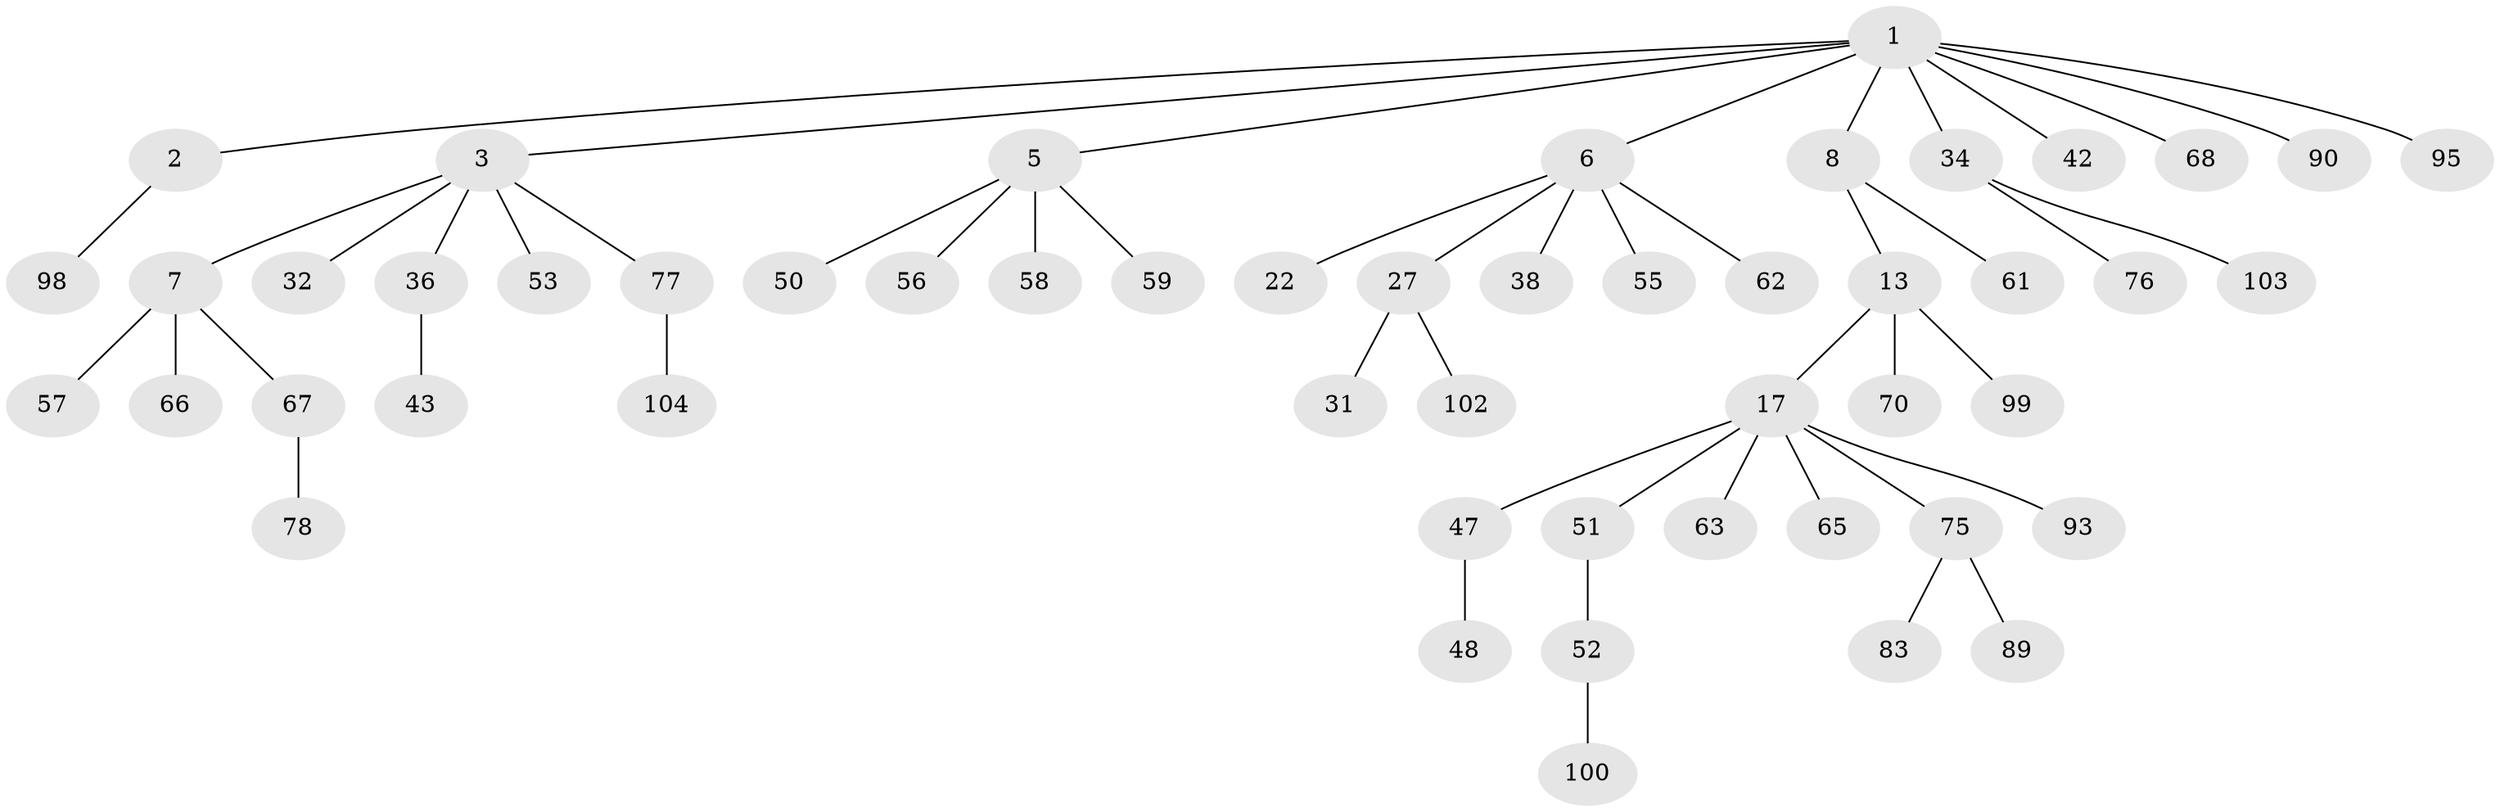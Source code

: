 // original degree distribution, {9: 0.009523809523809525, 2: 0.3047619047619048, 4: 0.06666666666666667, 5: 0.01904761904761905, 3: 0.1619047619047619, 1: 0.4380952380952381}
// Generated by graph-tools (version 1.1) at 2025/15/03/09/25 04:15:42]
// undirected, 52 vertices, 51 edges
graph export_dot {
graph [start="1"]
  node [color=gray90,style=filled];
  1 [super="+12"];
  2 [super="+25"];
  3 [super="+35+4"];
  5 [super="+28+23+10"];
  6 [super="+21+18+14+16"];
  7 [super="+11"];
  8 [super="+24+9"];
  13 [super="+15+44"];
  17 [super="+74+26+20"];
  22;
  27;
  31 [super="+60"];
  32;
  34;
  36 [super="+40+81+41"];
  38;
  42 [super="+85"];
  43;
  47 [super="+80"];
  48 [super="+88"];
  50 [super="+84"];
  51;
  52;
  53;
  55;
  56 [super="+73"];
  57;
  58;
  59 [super="+82"];
  61;
  62;
  63;
  65 [super="+105"];
  66;
  67;
  68;
  70;
  75;
  76 [super="+86"];
  77;
  78;
  83 [super="+92"];
  89;
  90;
  93;
  95;
  98;
  99;
  100;
  102;
  103;
  104;
  1 -- 2;
  1 -- 3;
  1 -- 5;
  1 -- 6;
  1 -- 8;
  1 -- 42;
  1 -- 90;
  1 -- 95;
  1 -- 34;
  1 -- 68;
  2 -- 98;
  3 -- 77;
  3 -- 53;
  3 -- 32;
  3 -- 36;
  3 -- 7;
  5 -- 56;
  5 -- 50;
  5 -- 59;
  5 -- 58;
  6 -- 55;
  6 -- 22;
  6 -- 38;
  6 -- 62;
  6 -- 27;
  7 -- 57;
  7 -- 66;
  7 -- 67;
  8 -- 61;
  8 -- 13;
  13 -- 17;
  13 -- 99;
  13 -- 70;
  17 -- 47;
  17 -- 63;
  17 -- 65;
  17 -- 51;
  17 -- 75;
  17 -- 93;
  27 -- 31;
  27 -- 102;
  34 -- 76;
  34 -- 103;
  36 -- 43;
  47 -- 48;
  51 -- 52;
  52 -- 100;
  67 -- 78;
  75 -- 83;
  75 -- 89;
  77 -- 104;
}
